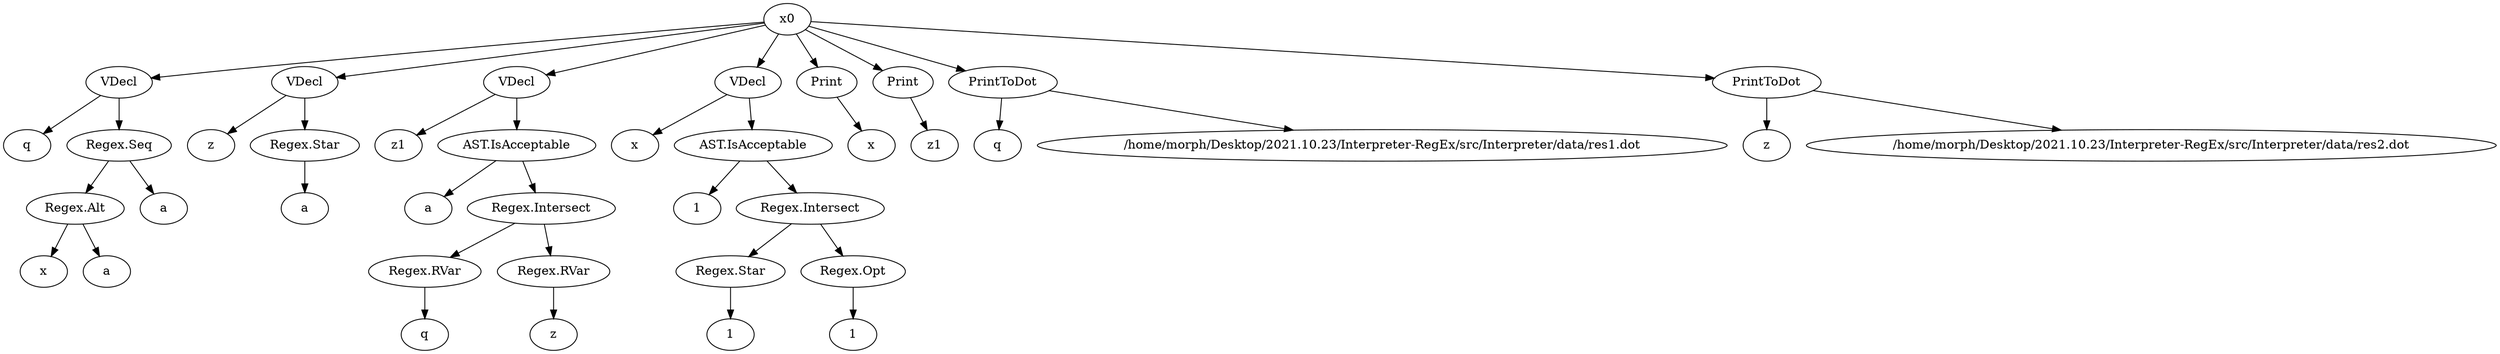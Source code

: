 digraph G {
	x1 [shape = ellipse, label = "VDecl"];
	x2 [shape = ellipse, label = "q"];
	"x0" -> "x1";
	"x1" -> "x2";
	"x1" -> "x3";
	x3 [shape = ellipse, label = "Regex.Seq"];
	"x3" -> "x4";
	x4 [shape = ellipse, label = "Regex.Alt"];
	"x4" -> "x5";
	x5 [shape = ellipse, label = "x"];
	"x4" -> "x7";
	x7 [shape = ellipse, label = "a"];
	"x3" -> "x9";
	x9 [shape = ellipse, label = "a"];
	x11 [shape = ellipse, label = "VDecl"];
	x12 [shape = ellipse, label = "z"];
	"x0" -> "x11";
	"x11" -> "x12";
	"x11" -> "x13";
	x13 [shape = ellipse, label = "Regex.Star"];
	"x13" -> "x14";
	x14 [shape = ellipse, label = "a"];
	x16 [shape = ellipse, label = "VDecl"];
	x17 [shape = ellipse, label = "z1"];
	"x0" -> "x16";
	"x16" -> "x17";
	x18 [shape = ellipse, label = "AST.IsAcceptable"];
	x19 [shape = ellipse, label = "a"];
	"x16" -> "x18";
	"x18" -> "x19";
	"x18" -> "x20";
	x20 [shape = ellipse, label = "Regex.Intersect"];
	"x20" -> "x21";
	x21 [shape = ellipse, label = "Regex.RVar"];
	x22 [shape = ellipse, label = "q"];
	"x21" -> "x22";
	"x20" -> "x23";
	x23 [shape = ellipse, label = "Regex.RVar"];
	x24 [shape = ellipse, label = "z"];
	"x23" -> "x24";
	x25 [shape = ellipse, label = "VDecl"];
	x26 [shape = ellipse, label = "x"];
	"x0" -> "x25";
	"x25" -> "x26";
	x27 [shape = ellipse, label = "AST.IsAcceptable"];
	x28 [shape = ellipse, label = "1"];
	"x25" -> "x27";
	"x27" -> "x28";
	"x27" -> "x29";
	x29 [shape = ellipse, label = "Regex.Intersect"];
	"x29" -> "x30";
	x30 [shape = ellipse, label = "Regex.Star"];
	"x30" -> "x31";
	x31 [shape = ellipse, label = "1"];
	"x29" -> "x33";
	x33 [shape = ellipse, label = "Regex.Opt"];
	"x33" -> "x34";
	x34 [shape = ellipse, label = "1"];
	"x0" -> "x36";
	x36 [shape = ellipse, label = "Print"];
	x37 [shape = ellipse, label = "x"];
	"x36" -> "x37";
	"x0" -> "x38";
	x38 [shape = ellipse, label = "Print"];
	x39 [shape = ellipse, label = "z1"];
	"x38" -> "x39";
	"x0" -> "x40";
	x40 [shape = ellipse, label = "PrintToDot"];
	x41 [shape = ellipse, label = "q"];
	x42 [shape = ellipse, label = "/home/morph/Desktop/2021.10.23/Interpreter-RegEx/src/Interpreter/data/res1.dot"];
	"x40" -> "x41";
	"x40" -> "x42";
	"x0" -> "x43";
	x43 [shape = ellipse, label = "PrintToDot"];
	x44 [shape = ellipse, label = "z"];
	x45 [shape = ellipse, label = "/home/morph/Desktop/2021.10.23/Interpreter-RegEx/src/Interpreter/data/res2.dot"];
	"x43" -> "x44";
	"x43" -> "x45";
}